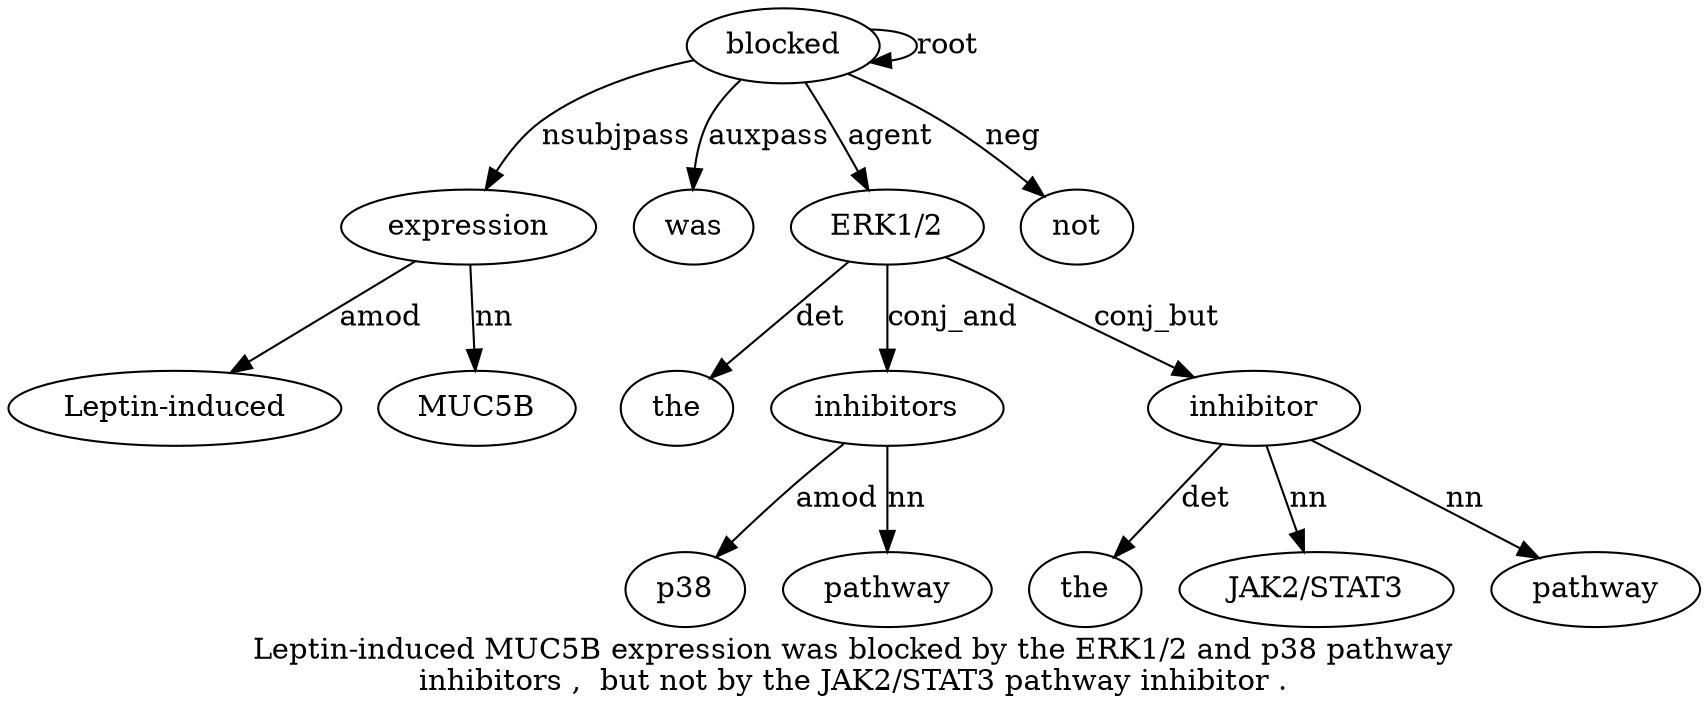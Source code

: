 digraph "Leptin-induced MUC5B expression was blocked by the ERK1/2 and p38 pathway inhibitors ,  but not by the JAK2/STAT3 pathway inhibitor ." {
label="Leptin-induced MUC5B expression was blocked by the ERK1/2 and p38 pathway
inhibitors ,  but not by the JAK2/STAT3 pathway inhibitor .";
expression3 [style=filled, fillcolor=white, label=expression];
"Leptin-induced1" [style=filled, fillcolor=white, label="Leptin-induced"];
expression3 -> "Leptin-induced1"  [label=amod];
MUC5B2 [style=filled, fillcolor=white, label=MUC5B];
expression3 -> MUC5B2  [label=nn];
blocked5 [style=filled, fillcolor=white, label=blocked];
blocked5 -> expression3  [label=nsubjpass];
was4 [style=filled, fillcolor=white, label=was];
blocked5 -> was4  [label=auxpass];
blocked5 -> blocked5  [label=root];
"ERK1/28" [style=filled, fillcolor=white, label="ERK1/2"];
the7 [style=filled, fillcolor=white, label=the];
"ERK1/28" -> the7  [label=det];
blocked5 -> "ERK1/28"  [label=agent];
inhibitors12 [style=filled, fillcolor=white, label=inhibitors];
p3810 [style=filled, fillcolor=white, label=p38];
inhibitors12 -> p3810  [label=amod];
pathway11 [style=filled, fillcolor=white, label=pathway];
inhibitors12 -> pathway11  [label=nn];
"ERK1/28" -> inhibitors12  [label=conj_and];
not15 [style=filled, fillcolor=white, label=not];
blocked5 -> not15  [label=neg];
inhibitor20 [style=filled, fillcolor=white, label=inhibitor];
the17 [style=filled, fillcolor=white, label=the];
inhibitor20 -> the17  [label=det];
"JAK2/STAT318" [style=filled, fillcolor=white, label="JAK2/STAT3"];
inhibitor20 -> "JAK2/STAT318"  [label=nn];
pathway19 [style=filled, fillcolor=white, label=pathway];
inhibitor20 -> pathway19  [label=nn];
"ERK1/28" -> inhibitor20  [label=conj_but];
}
